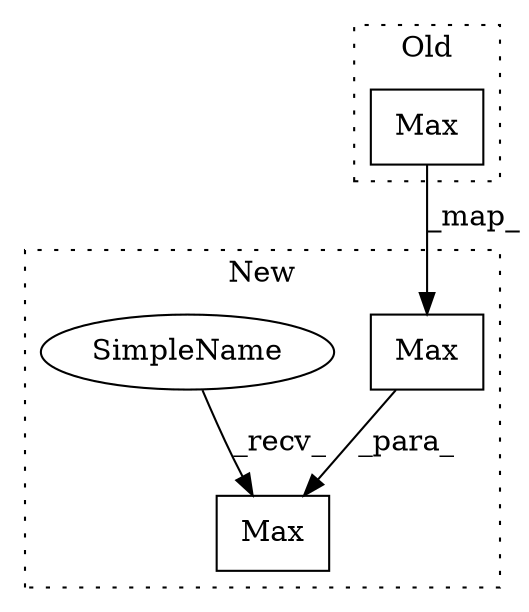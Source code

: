 digraph G {
subgraph cluster0 {
1 [label="Max" a="32" s="5270,5281" l="4,1" shape="box"];
label = "Old";
style="dotted";
}
subgraph cluster1 {
2 [label="Max" a="32" s="5311,5322" l="4,1" shape="box"];
3 [label="Max" a="32" s="5270,5323" l="4,1" shape="box"];
4 [label="SimpleName" a="42" s="5264" l="5" shape="ellipse"];
label = "New";
style="dotted";
}
1 -> 2 [label="_map_"];
2 -> 3 [label="_para_"];
4 -> 3 [label="_recv_"];
}